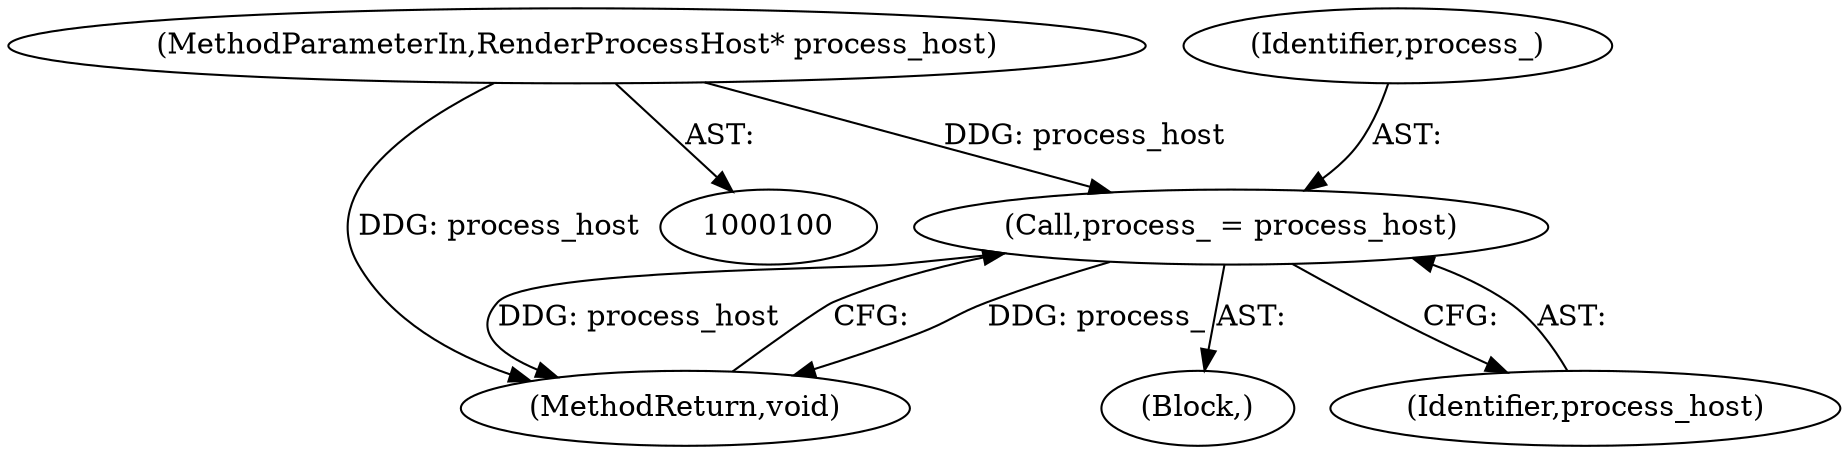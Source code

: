 digraph "1_Chrome_3c8e4852477d5b1e2da877808c998dc57db9460f_33@pointer" {
"1000104" [label="(Call,process_ = process_host)"];
"1000101" [label="(MethodParameterIn,RenderProcessHost* process_host)"];
"1000107" [label="(MethodReturn,void)"];
"1000101" [label="(MethodParameterIn,RenderProcessHost* process_host)"];
"1000104" [label="(Call,process_ = process_host)"];
"1000105" [label="(Identifier,process_)"];
"1000103" [label="(Block,)"];
"1000106" [label="(Identifier,process_host)"];
"1000104" -> "1000103"  [label="AST: "];
"1000104" -> "1000106"  [label="CFG: "];
"1000105" -> "1000104"  [label="AST: "];
"1000106" -> "1000104"  [label="AST: "];
"1000107" -> "1000104"  [label="CFG: "];
"1000104" -> "1000107"  [label="DDG: process_"];
"1000104" -> "1000107"  [label="DDG: process_host"];
"1000101" -> "1000104"  [label="DDG: process_host"];
"1000101" -> "1000100"  [label="AST: "];
"1000101" -> "1000107"  [label="DDG: process_host"];
}
